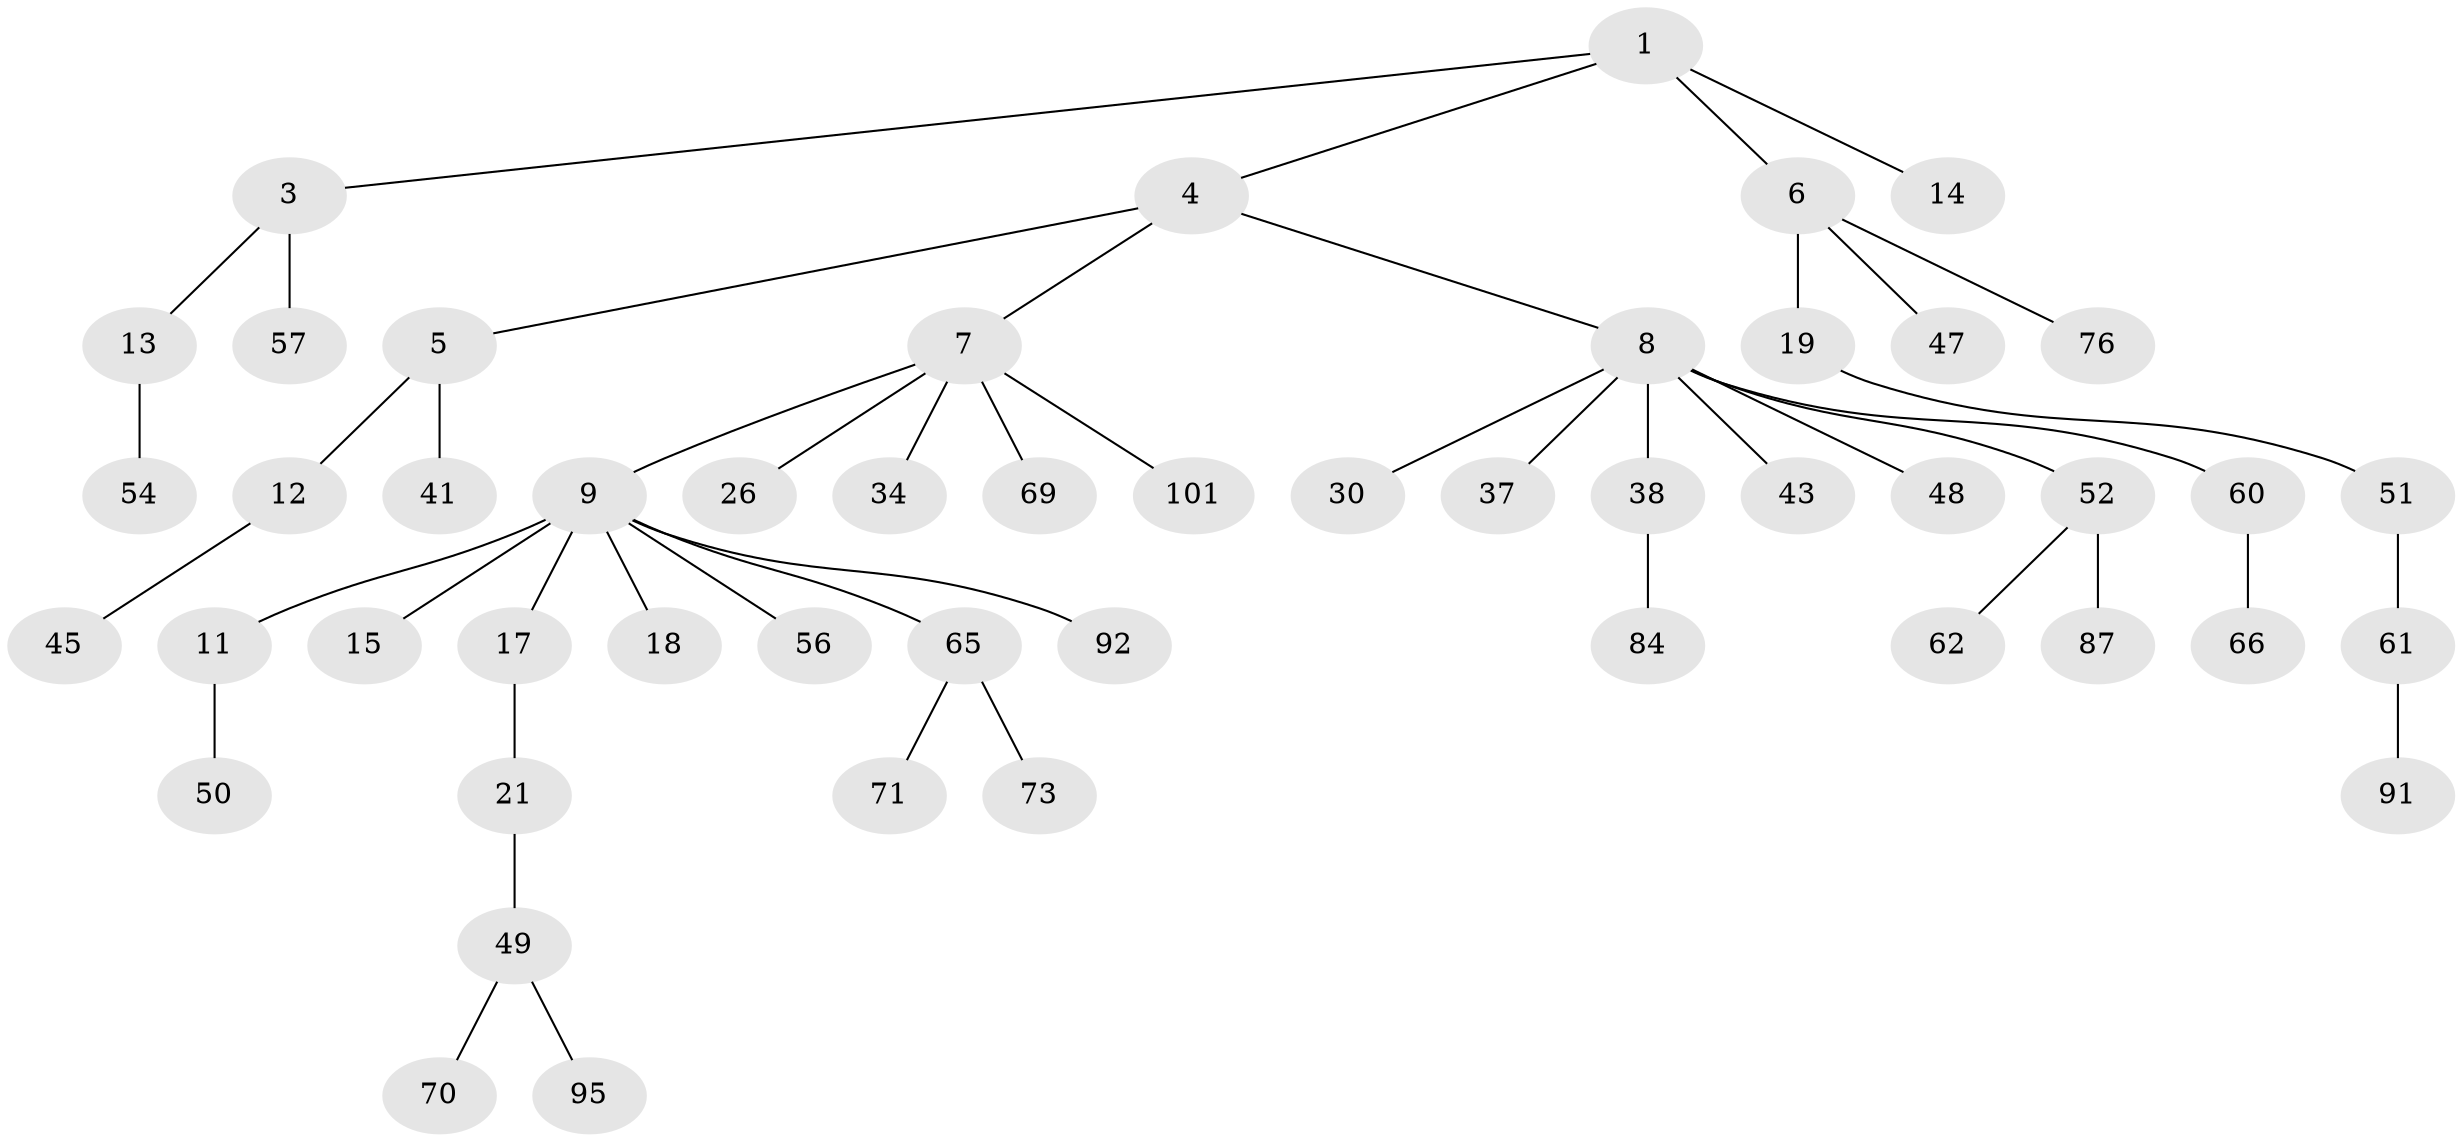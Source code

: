 // original degree distribution, {3: 0.1485148514851485, 4: 0.04950495049504951, 6: 0.0297029702970297, 5: 0.019801980198019802, 7: 0.009900990099009901, 1: 0.49504950495049505, 2: 0.24752475247524752}
// Generated by graph-tools (version 1.1) at 2025/19/03/04/25 18:19:17]
// undirected, 50 vertices, 49 edges
graph export_dot {
graph [start="1"]
  node [color=gray90,style=filled];
  1 [super="+2+22"];
  3 [super="+23"];
  4 [super="+35+20"];
  5 [super="+10+58"];
  6;
  7;
  8 [super="+24+16"];
  9 [super="+42"];
  11 [super="+93"];
  12 [super="+82+27"];
  13 [super="+44"];
  14 [super="+31+39+40"];
  15;
  17;
  18;
  19 [super="+28"];
  21 [super="+46"];
  26 [super="+36"];
  30;
  34;
  37;
  38 [super="+63"];
  41;
  43 [super="+74"];
  45;
  47;
  48;
  49;
  50;
  51;
  52;
  54 [super="+80"];
  56;
  57 [super="+64"];
  60;
  61;
  62 [super="+85"];
  65;
  66;
  69 [super="+89+78"];
  70;
  71;
  73 [super="+81"];
  76;
  84;
  87;
  91;
  92;
  95;
  101;
  1 -- 14;
  1 -- 3;
  1 -- 4;
  1 -- 6;
  3 -- 13;
  3 -- 57;
  4 -- 5;
  4 -- 7;
  4 -- 8;
  5 -- 12;
  5 -- 41;
  6 -- 19;
  6 -- 47;
  6 -- 76;
  7 -- 9;
  7 -- 26;
  7 -- 34;
  7 -- 69;
  7 -- 101;
  8 -- 37;
  8 -- 43;
  8 -- 52;
  8 -- 60;
  8 -- 48;
  8 -- 38;
  8 -- 30;
  9 -- 11;
  9 -- 15;
  9 -- 17;
  9 -- 18;
  9 -- 92;
  9 -- 56;
  9 -- 65;
  11 -- 50;
  12 -- 45;
  13 -- 54;
  17 -- 21;
  19 -- 51;
  21 -- 49;
  38 -- 84;
  49 -- 70;
  49 -- 95;
  51 -- 61;
  52 -- 62;
  52 -- 87;
  60 -- 66;
  61 -- 91;
  65 -- 71;
  65 -- 73;
}
